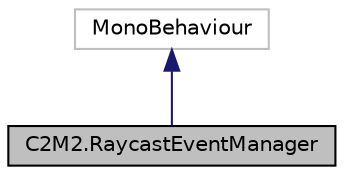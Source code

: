 digraph "C2M2.RaycastEventManager"
{
 // LATEX_PDF_SIZE
  edge [fontname="Helvetica",fontsize="10",labelfontname="Helvetica",labelfontsize="10"];
  node [fontname="Helvetica",fontsize="10",shape=record];
  Node1 [label="C2M2.RaycastEventManager",height=0.2,width=0.4,color="black", fillcolor="grey75", style="filled", fontcolor="black",tooltip="Attach this script to parent gameObject, create one child with one raycast trigger per child...."];
  Node2 -> Node1 [dir="back",color="midnightblue",fontsize="10",style="solid",fontname="Helvetica"];
  Node2 [label="MonoBehaviour",height=0.2,width=0.4,color="grey75", fillcolor="white", style="filled",tooltip=" "];
}
